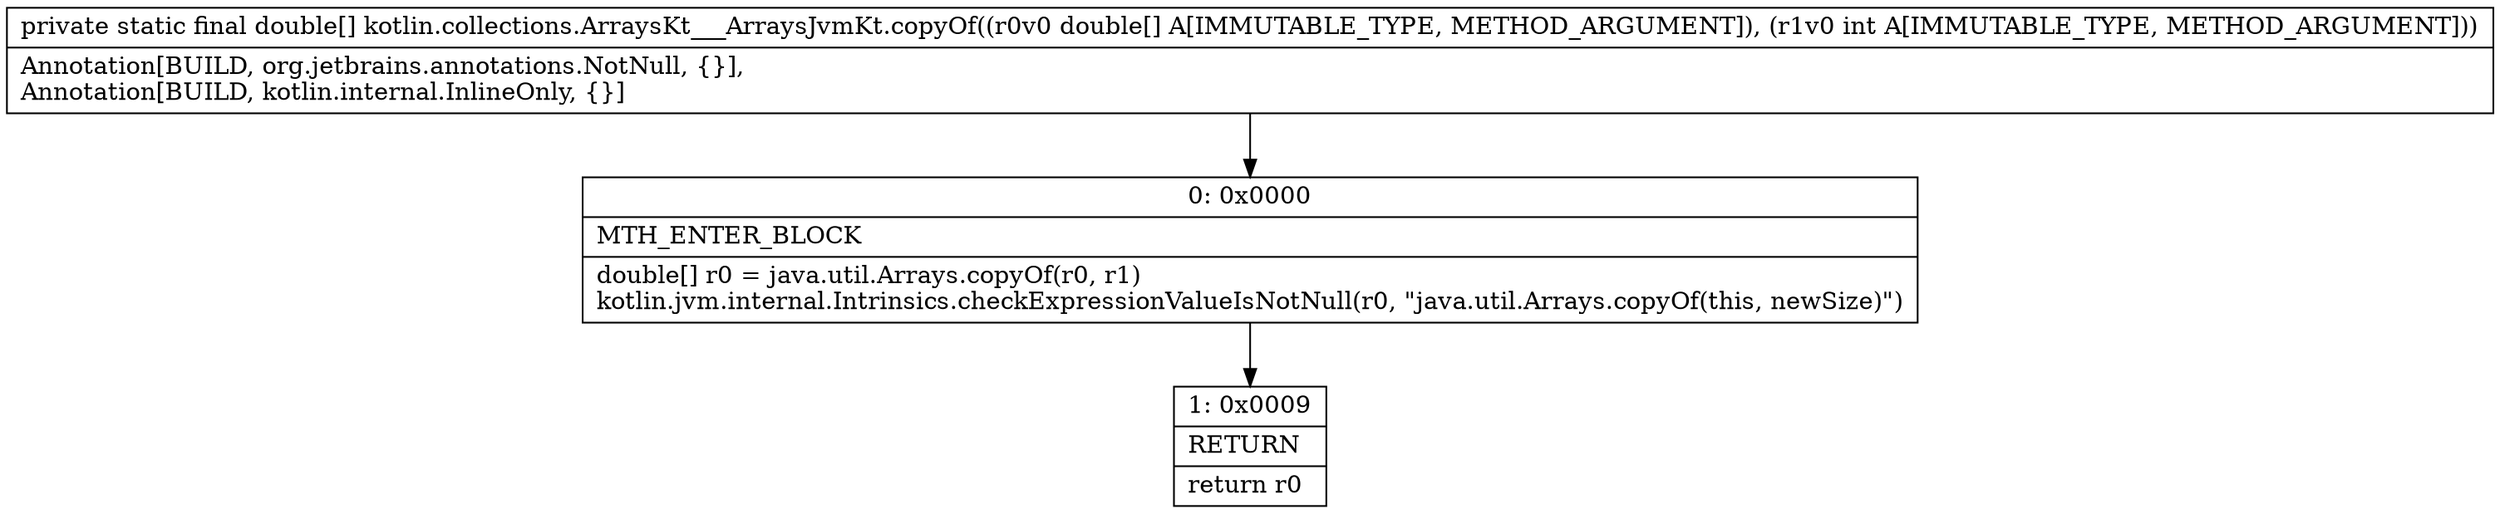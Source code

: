 digraph "CFG forkotlin.collections.ArraysKt___ArraysJvmKt.copyOf([DI)[D" {
Node_0 [shape=record,label="{0\:\ 0x0000|MTH_ENTER_BLOCK\l|double[] r0 = java.util.Arrays.copyOf(r0, r1)\lkotlin.jvm.internal.Intrinsics.checkExpressionValueIsNotNull(r0, \"java.util.Arrays.copyOf(this, newSize)\")\l}"];
Node_1 [shape=record,label="{1\:\ 0x0009|RETURN\l|return r0\l}"];
MethodNode[shape=record,label="{private static final double[] kotlin.collections.ArraysKt___ArraysJvmKt.copyOf((r0v0 double[] A[IMMUTABLE_TYPE, METHOD_ARGUMENT]), (r1v0 int A[IMMUTABLE_TYPE, METHOD_ARGUMENT]))  | Annotation[BUILD, org.jetbrains.annotations.NotNull, \{\}], \lAnnotation[BUILD, kotlin.internal.InlineOnly, \{\}]\l}"];
MethodNode -> Node_0;
Node_0 -> Node_1;
}

